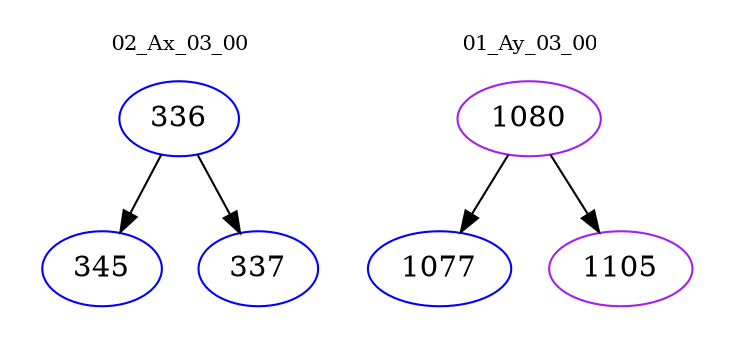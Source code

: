 digraph{
subgraph cluster_0 {
color = white
label = "02_Ax_03_00";
fontsize=10;
T0_336 [label="336", color="blue"]
T0_336 -> T0_345 [color="black"]
T0_345 [label="345", color="blue"]
T0_336 -> T0_337 [color="black"]
T0_337 [label="337", color="blue"]
}
subgraph cluster_1 {
color = white
label = "01_Ay_03_00";
fontsize=10;
T1_1080 [label="1080", color="purple"]
T1_1080 -> T1_1077 [color="black"]
T1_1077 [label="1077", color="blue"]
T1_1080 -> T1_1105 [color="black"]
T1_1105 [label="1105", color="purple"]
}
}
